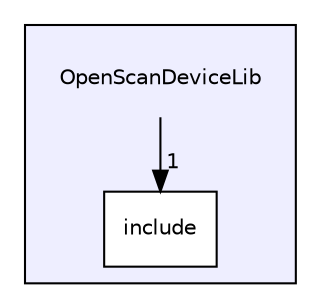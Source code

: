 digraph "/home/runner/work/OpenScanLib/OpenScanLib/OpenScanDeviceLib" {
  compound=true
  node [ fontsize="10", fontname="Helvetica"];
  edge [ labelfontsize="10", labelfontname="Helvetica"];
  subgraph clusterdir_a44b2e0b3f3bb1b1d983ed98a7159f61 {
    graph [ bgcolor="#eeeeff", pencolor="black", label="" URL="dir_a44b2e0b3f3bb1b1d983ed98a7159f61.html"];
    dir_a44b2e0b3f3bb1b1d983ed98a7159f61 [shape=plaintext label="OpenScanDeviceLib"];
    dir_13ab9a843c3134cadc5f631e60187646 [shape=box label="include" color="black" fillcolor="white" style="filled" URL="dir_13ab9a843c3134cadc5f631e60187646.html"];
  }
  dir_a44b2e0b3f3bb1b1d983ed98a7159f61->dir_13ab9a843c3134cadc5f631e60187646 [headlabel="1", labeldistance=1.5 headhref="dir_000000_000001.html"];
}

